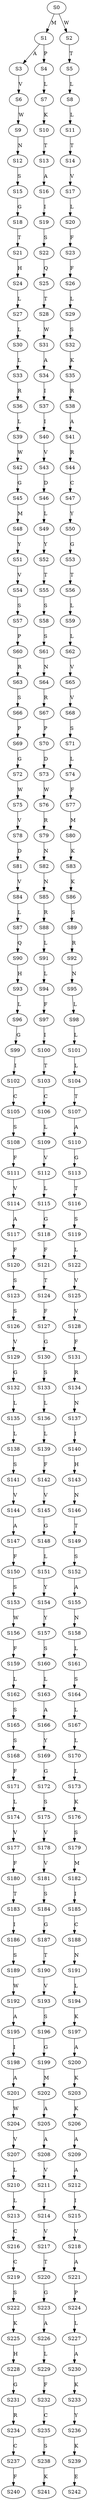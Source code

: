 strict digraph  {
	S0 -> S1 [ label = M ];
	S0 -> S2 [ label = W ];
	S1 -> S3 [ label = A ];
	S1 -> S4 [ label = P ];
	S2 -> S5 [ label = T ];
	S3 -> S6 [ label = V ];
	S4 -> S7 [ label = L ];
	S5 -> S8 [ label = L ];
	S6 -> S9 [ label = W ];
	S7 -> S10 [ label = K ];
	S8 -> S11 [ label = L ];
	S9 -> S12 [ label = N ];
	S10 -> S13 [ label = T ];
	S11 -> S14 [ label = T ];
	S12 -> S15 [ label = S ];
	S13 -> S16 [ label = A ];
	S14 -> S17 [ label = V ];
	S15 -> S18 [ label = G ];
	S16 -> S19 [ label = I ];
	S17 -> S20 [ label = L ];
	S18 -> S21 [ label = T ];
	S19 -> S22 [ label = S ];
	S20 -> S23 [ label = F ];
	S21 -> S24 [ label = H ];
	S22 -> S25 [ label = Q ];
	S23 -> S26 [ label = F ];
	S24 -> S27 [ label = L ];
	S25 -> S28 [ label = T ];
	S26 -> S29 [ label = L ];
	S27 -> S30 [ label = L ];
	S28 -> S31 [ label = W ];
	S29 -> S32 [ label = S ];
	S30 -> S33 [ label = L ];
	S31 -> S34 [ label = A ];
	S32 -> S35 [ label = K ];
	S33 -> S36 [ label = R ];
	S34 -> S37 [ label = I ];
	S35 -> S38 [ label = R ];
	S36 -> S39 [ label = L ];
	S37 -> S40 [ label = I ];
	S38 -> S41 [ label = A ];
	S39 -> S42 [ label = W ];
	S40 -> S43 [ label = V ];
	S41 -> S44 [ label = R ];
	S42 -> S45 [ label = G ];
	S43 -> S46 [ label = D ];
	S44 -> S47 [ label = C ];
	S45 -> S48 [ label = M ];
	S46 -> S49 [ label = L ];
	S47 -> S50 [ label = Y ];
	S48 -> S51 [ label = Y ];
	S49 -> S52 [ label = Y ];
	S50 -> S53 [ label = G ];
	S51 -> S54 [ label = V ];
	S52 -> S55 [ label = T ];
	S53 -> S56 [ label = T ];
	S54 -> S57 [ label = S ];
	S55 -> S58 [ label = S ];
	S56 -> S59 [ label = L ];
	S57 -> S60 [ label = P ];
	S58 -> S61 [ label = S ];
	S59 -> S62 [ label = L ];
	S60 -> S63 [ label = R ];
	S61 -> S64 [ label = N ];
	S62 -> S65 [ label = V ];
	S63 -> S66 [ label = S ];
	S64 -> S67 [ label = R ];
	S65 -> S68 [ label = V ];
	S66 -> S69 [ label = P ];
	S67 -> S70 [ label = P ];
	S68 -> S71 [ label = S ];
	S69 -> S72 [ label = G ];
	S70 -> S73 [ label = D ];
	S71 -> S74 [ label = L ];
	S72 -> S75 [ label = W ];
	S73 -> S76 [ label = W ];
	S74 -> S77 [ label = F ];
	S75 -> S78 [ label = V ];
	S76 -> S79 [ label = R ];
	S77 -> S80 [ label = M ];
	S78 -> S81 [ label = D ];
	S79 -> S82 [ label = N ];
	S80 -> S83 [ label = K ];
	S81 -> S84 [ label = V ];
	S82 -> S85 [ label = N ];
	S83 -> S86 [ label = K ];
	S84 -> S87 [ label = L ];
	S85 -> S88 [ label = R ];
	S86 -> S89 [ label = S ];
	S87 -> S90 [ label = Q ];
	S88 -> S91 [ label = L ];
	S89 -> S92 [ label = R ];
	S90 -> S93 [ label = H ];
	S91 -> S94 [ label = L ];
	S92 -> S95 [ label = N ];
	S93 -> S96 [ label = L ];
	S94 -> S97 [ label = F ];
	S95 -> S98 [ label = L ];
	S96 -> S99 [ label = G ];
	S97 -> S100 [ label = I ];
	S98 -> S101 [ label = L ];
	S99 -> S102 [ label = I ];
	S100 -> S103 [ label = T ];
	S101 -> S104 [ label = L ];
	S102 -> S105 [ label = C ];
	S103 -> S106 [ label = C ];
	S104 -> S107 [ label = T ];
	S105 -> S108 [ label = S ];
	S106 -> S109 [ label = L ];
	S107 -> S110 [ label = A ];
	S108 -> S111 [ label = F ];
	S109 -> S112 [ label = V ];
	S110 -> S113 [ label = G ];
	S111 -> S114 [ label = V ];
	S112 -> S115 [ label = L ];
	S113 -> S116 [ label = T ];
	S114 -> S117 [ label = A ];
	S115 -> S118 [ label = G ];
	S116 -> S119 [ label = S ];
	S117 -> S120 [ label = F ];
	S118 -> S121 [ label = F ];
	S119 -> S122 [ label = L ];
	S120 -> S123 [ label = S ];
	S121 -> S124 [ label = T ];
	S122 -> S125 [ label = V ];
	S123 -> S126 [ label = S ];
	S124 -> S127 [ label = F ];
	S125 -> S128 [ label = V ];
	S126 -> S129 [ label = V ];
	S127 -> S130 [ label = G ];
	S128 -> S131 [ label = F ];
	S129 -> S132 [ label = G ];
	S130 -> S133 [ label = S ];
	S131 -> S134 [ label = R ];
	S132 -> S135 [ label = L ];
	S133 -> S136 [ label = L ];
	S134 -> S137 [ label = N ];
	S135 -> S138 [ label = L ];
	S136 -> S139 [ label = L ];
	S137 -> S140 [ label = I ];
	S138 -> S141 [ label = S ];
	S139 -> S142 [ label = F ];
	S140 -> S143 [ label = H ];
	S141 -> S144 [ label = V ];
	S142 -> S145 [ label = V ];
	S143 -> S146 [ label = N ];
	S144 -> S147 [ label = A ];
	S145 -> S148 [ label = G ];
	S146 -> S149 [ label = T ];
	S147 -> S150 [ label = F ];
	S148 -> S151 [ label = L ];
	S149 -> S152 [ label = S ];
	S150 -> S153 [ label = S ];
	S151 -> S154 [ label = Y ];
	S152 -> S155 [ label = A ];
	S153 -> S156 [ label = W ];
	S154 -> S157 [ label = Y ];
	S155 -> S158 [ label = N ];
	S156 -> S159 [ label = F ];
	S157 -> S160 [ label = S ];
	S158 -> S161 [ label = L ];
	S159 -> S162 [ label = L ];
	S160 -> S163 [ label = L ];
	S161 -> S164 [ label = S ];
	S162 -> S165 [ label = S ];
	S163 -> S166 [ label = A ];
	S164 -> S167 [ label = L ];
	S165 -> S168 [ label = S ];
	S166 -> S169 [ label = Y ];
	S167 -> S170 [ label = L ];
	S168 -> S171 [ label = F ];
	S169 -> S172 [ label = G ];
	S170 -> S173 [ label = L ];
	S171 -> S174 [ label = L ];
	S172 -> S175 [ label = S ];
	S173 -> S176 [ label = K ];
	S174 -> S177 [ label = V ];
	S175 -> S178 [ label = V ];
	S176 -> S179 [ label = S ];
	S177 -> S180 [ label = F ];
	S178 -> S181 [ label = V ];
	S179 -> S182 [ label = M ];
	S180 -> S183 [ label = T ];
	S181 -> S184 [ label = S ];
	S182 -> S185 [ label = I ];
	S183 -> S186 [ label = I ];
	S184 -> S187 [ label = G ];
	S185 -> S188 [ label = C ];
	S186 -> S189 [ label = S ];
	S187 -> S190 [ label = T ];
	S188 -> S191 [ label = N ];
	S189 -> S192 [ label = W ];
	S190 -> S193 [ label = V ];
	S191 -> S194 [ label = L ];
	S192 -> S195 [ label = A ];
	S193 -> S196 [ label = S ];
	S194 -> S197 [ label = K ];
	S195 -> S198 [ label = I ];
	S196 -> S199 [ label = G ];
	S197 -> S200 [ label = A ];
	S198 -> S201 [ label = A ];
	S199 -> S202 [ label = M ];
	S200 -> S203 [ label = K ];
	S201 -> S204 [ label = W ];
	S202 -> S205 [ label = A ];
	S203 -> S206 [ label = K ];
	S204 -> S207 [ label = V ];
	S205 -> S208 [ label = A ];
	S206 -> S209 [ label = A ];
	S207 -> S210 [ label = L ];
	S208 -> S211 [ label = V ];
	S209 -> S212 [ label = A ];
	S210 -> S213 [ label = L ];
	S211 -> S214 [ label = I ];
	S212 -> S215 [ label = I ];
	S213 -> S216 [ label = C ];
	S214 -> S217 [ label = V ];
	S215 -> S218 [ label = V ];
	S216 -> S219 [ label = C ];
	S217 -> S220 [ label = T ];
	S218 -> S221 [ label = A ];
	S219 -> S222 [ label = S ];
	S220 -> S223 [ label = G ];
	S221 -> S224 [ label = P ];
	S222 -> S225 [ label = K ];
	S223 -> S226 [ label = A ];
	S224 -> S227 [ label = L ];
	S225 -> S228 [ label = H ];
	S226 -> S229 [ label = L ];
	S227 -> S230 [ label = A ];
	S228 -> S231 [ label = G ];
	S229 -> S232 [ label = F ];
	S230 -> S233 [ label = K ];
	S231 -> S234 [ label = R ];
	S232 -> S235 [ label = C ];
	S233 -> S236 [ label = Y ];
	S234 -> S237 [ label = C ];
	S235 -> S238 [ label = S ];
	S236 -> S239 [ label = K ];
	S237 -> S240 [ label = F ];
	S238 -> S241 [ label = K ];
	S239 -> S242 [ label = E ];
}
